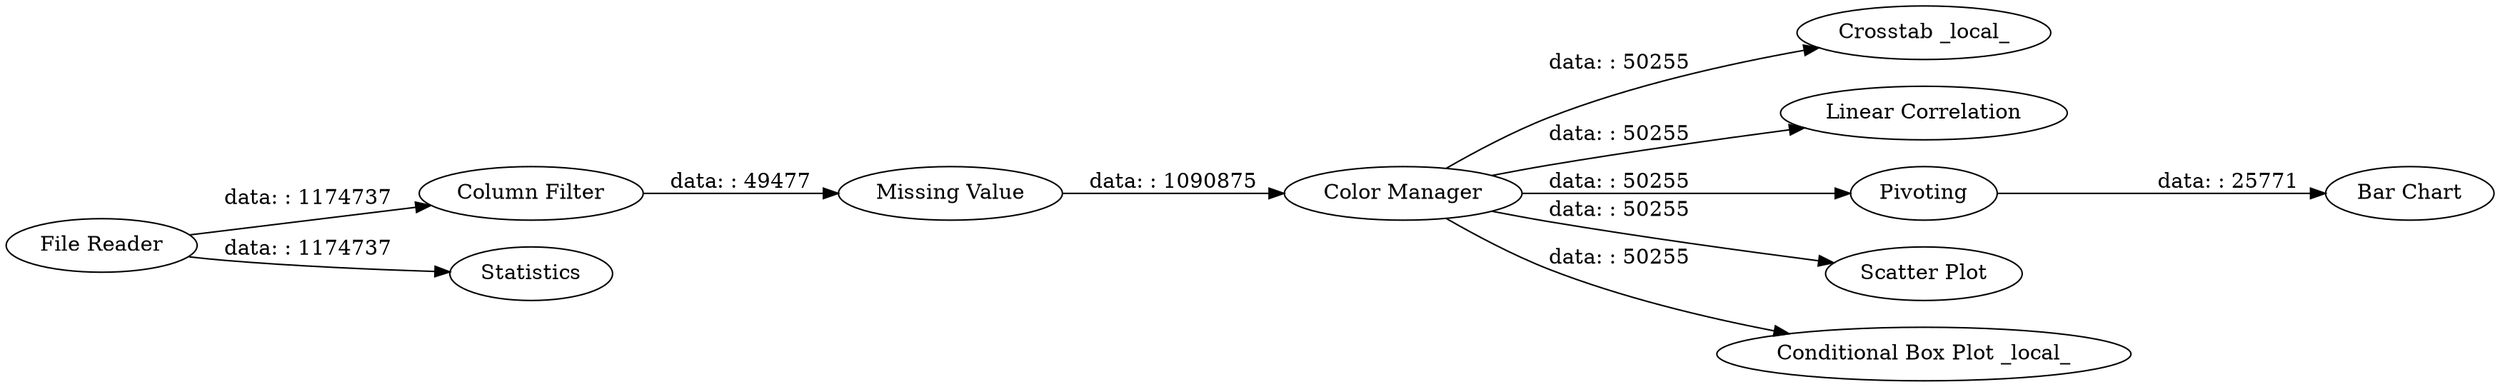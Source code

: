digraph {
	"-8434697613121863850_7" [label="Crosstab _local_"]
	"-8434697613121863850_9" [label="Bar Chart"]
	"-8434697613121863850_4" [label="Missing Value"]
	"-8434697613121863850_8" [label="Linear Correlation"]
	"-8434697613121863850_3" [label="Column Filter"]
	"-8434697613121863850_6" [label=Pivoting]
	"-8434697613121863850_5" [label="Color Manager"]
	"-8434697613121863850_2" [label=Statistics]
	"-8434697613121863850_11" [label="Scatter Plot"]
	"-8434697613121863850_10" [label="Conditional Box Plot _local_"]
	"-8434697613121863850_1" [label="File Reader"]
	"-8434697613121863850_5" -> "-8434697613121863850_8" [label="data: : 50255"]
	"-8434697613121863850_5" -> "-8434697613121863850_11" [label="data: : 50255"]
	"-8434697613121863850_5" -> "-8434697613121863850_7" [label="data: : 50255"]
	"-8434697613121863850_3" -> "-8434697613121863850_4" [label="data: : 49477"]
	"-8434697613121863850_5" -> "-8434697613121863850_6" [label="data: : 50255"]
	"-8434697613121863850_4" -> "-8434697613121863850_5" [label="data: : 1090875"]
	"-8434697613121863850_6" -> "-8434697613121863850_9" [label="data: : 25771"]
	"-8434697613121863850_1" -> "-8434697613121863850_2" [label="data: : 1174737"]
	"-8434697613121863850_5" -> "-8434697613121863850_10" [label="data: : 50255"]
	"-8434697613121863850_1" -> "-8434697613121863850_3" [label="data: : 1174737"]
	rankdir=LR
}

